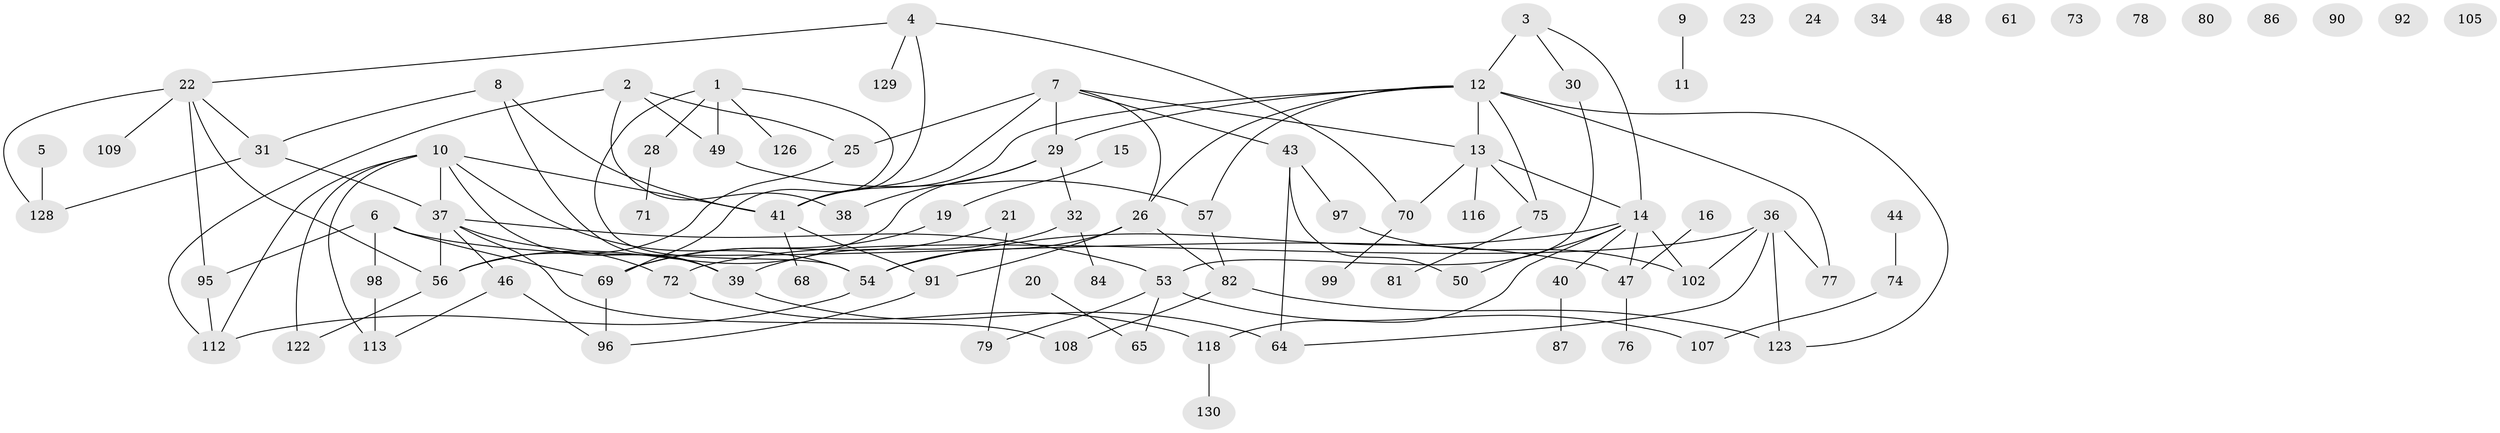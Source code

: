 // Generated by graph-tools (version 1.1) at 2025/23/03/03/25 07:23:26]
// undirected, 91 vertices, 120 edges
graph export_dot {
graph [start="1"]
  node [color=gray90,style=filled];
  1 [super="+67"];
  2;
  3 [super="+52"];
  4 [super="+127"];
  5 [super="+17"];
  6 [super="+60"];
  7 [super="+35"];
  8 [super="+45"];
  9;
  10 [super="+27"];
  11;
  12 [super="+55"];
  13 [super="+18"];
  14 [super="+121"];
  15;
  16;
  19;
  20;
  21;
  22 [super="+62"];
  23;
  24;
  25 [super="+110"];
  26 [super="+33"];
  28;
  29 [super="+89"];
  30 [super="+114"];
  31;
  32 [super="+120"];
  34;
  36 [super="+42"];
  37 [super="+119"];
  38 [super="+58"];
  39 [super="+66"];
  40 [super="+94"];
  41 [super="+117"];
  43 [super="+93"];
  44 [super="+51"];
  46;
  47 [super="+63"];
  48;
  49;
  50;
  53 [super="+59"];
  54 [super="+101"];
  56 [super="+106"];
  57;
  61;
  64 [super="+83"];
  65 [super="+85"];
  68 [super="+103"];
  69 [super="+100"];
  70;
  71;
  72;
  73;
  74;
  75;
  76 [super="+88"];
  77;
  78;
  79;
  80;
  81;
  82 [super="+104"];
  84;
  86;
  87;
  90;
  91 [super="+125"];
  92;
  95;
  96 [super="+115"];
  97;
  98;
  99 [super="+111"];
  102;
  105;
  107;
  108;
  109;
  112 [super="+124"];
  113;
  116;
  118;
  122;
  123;
  126;
  128;
  129;
  130;
  1 -- 126;
  1 -- 69;
  1 -- 28;
  1 -- 54;
  1 -- 49;
  2 -- 25;
  2 -- 38;
  2 -- 49;
  2 -- 112;
  3 -- 12 [weight=2];
  3 -- 30;
  3 -- 14;
  4 -- 129;
  4 -- 41;
  4 -- 70;
  4 -- 22;
  5 -- 128;
  6 -- 98;
  6 -- 47;
  6 -- 69;
  6 -- 95;
  7 -- 13;
  7 -- 25;
  7 -- 43;
  7 -- 41;
  7 -- 26;
  7 -- 29 [weight=2];
  8 -- 31;
  8 -- 41;
  8 -- 39;
  9 -- 11;
  10 -- 41;
  10 -- 112;
  10 -- 113;
  10 -- 122;
  10 -- 39;
  10 -- 37;
  10 -- 54;
  12 -- 13 [weight=2];
  12 -- 57;
  12 -- 75;
  12 -- 77;
  12 -- 123;
  12 -- 26;
  12 -- 41;
  12 -- 29;
  13 -- 75;
  13 -- 116;
  13 -- 70;
  13 -- 14;
  14 -- 40;
  14 -- 47;
  14 -- 54;
  14 -- 118;
  14 -- 50;
  14 -- 102;
  15 -- 19;
  16 -- 47;
  19 -- 69;
  20 -- 65;
  21 -- 79;
  21 -- 69;
  22 -- 31;
  22 -- 95;
  22 -- 109;
  22 -- 128;
  22 -- 56;
  25 -- 56;
  26 -- 54;
  26 -- 82;
  26 -- 91;
  28 -- 71;
  29 -- 56;
  29 -- 38;
  29 -- 32;
  30 -- 53;
  31 -- 37;
  31 -- 128;
  32 -- 39;
  32 -- 84;
  36 -- 64;
  36 -- 72;
  36 -- 77;
  36 -- 123;
  36 -- 102;
  37 -- 53;
  37 -- 56;
  37 -- 72;
  37 -- 108;
  37 -- 46;
  39 -- 64;
  40 -- 87;
  41 -- 68;
  41 -- 91;
  43 -- 50;
  43 -- 64;
  43 -- 97;
  44 -- 74;
  46 -- 96;
  46 -- 113;
  47 -- 76;
  49 -- 57;
  53 -- 79;
  53 -- 107;
  53 -- 65;
  54 -- 112;
  56 -- 122;
  57 -- 82;
  69 -- 96;
  70 -- 99;
  72 -- 118;
  74 -- 107;
  75 -- 81;
  82 -- 123;
  82 -- 108;
  91 -- 96;
  95 -- 112;
  97 -- 102;
  98 -- 113;
  118 -- 130;
}

